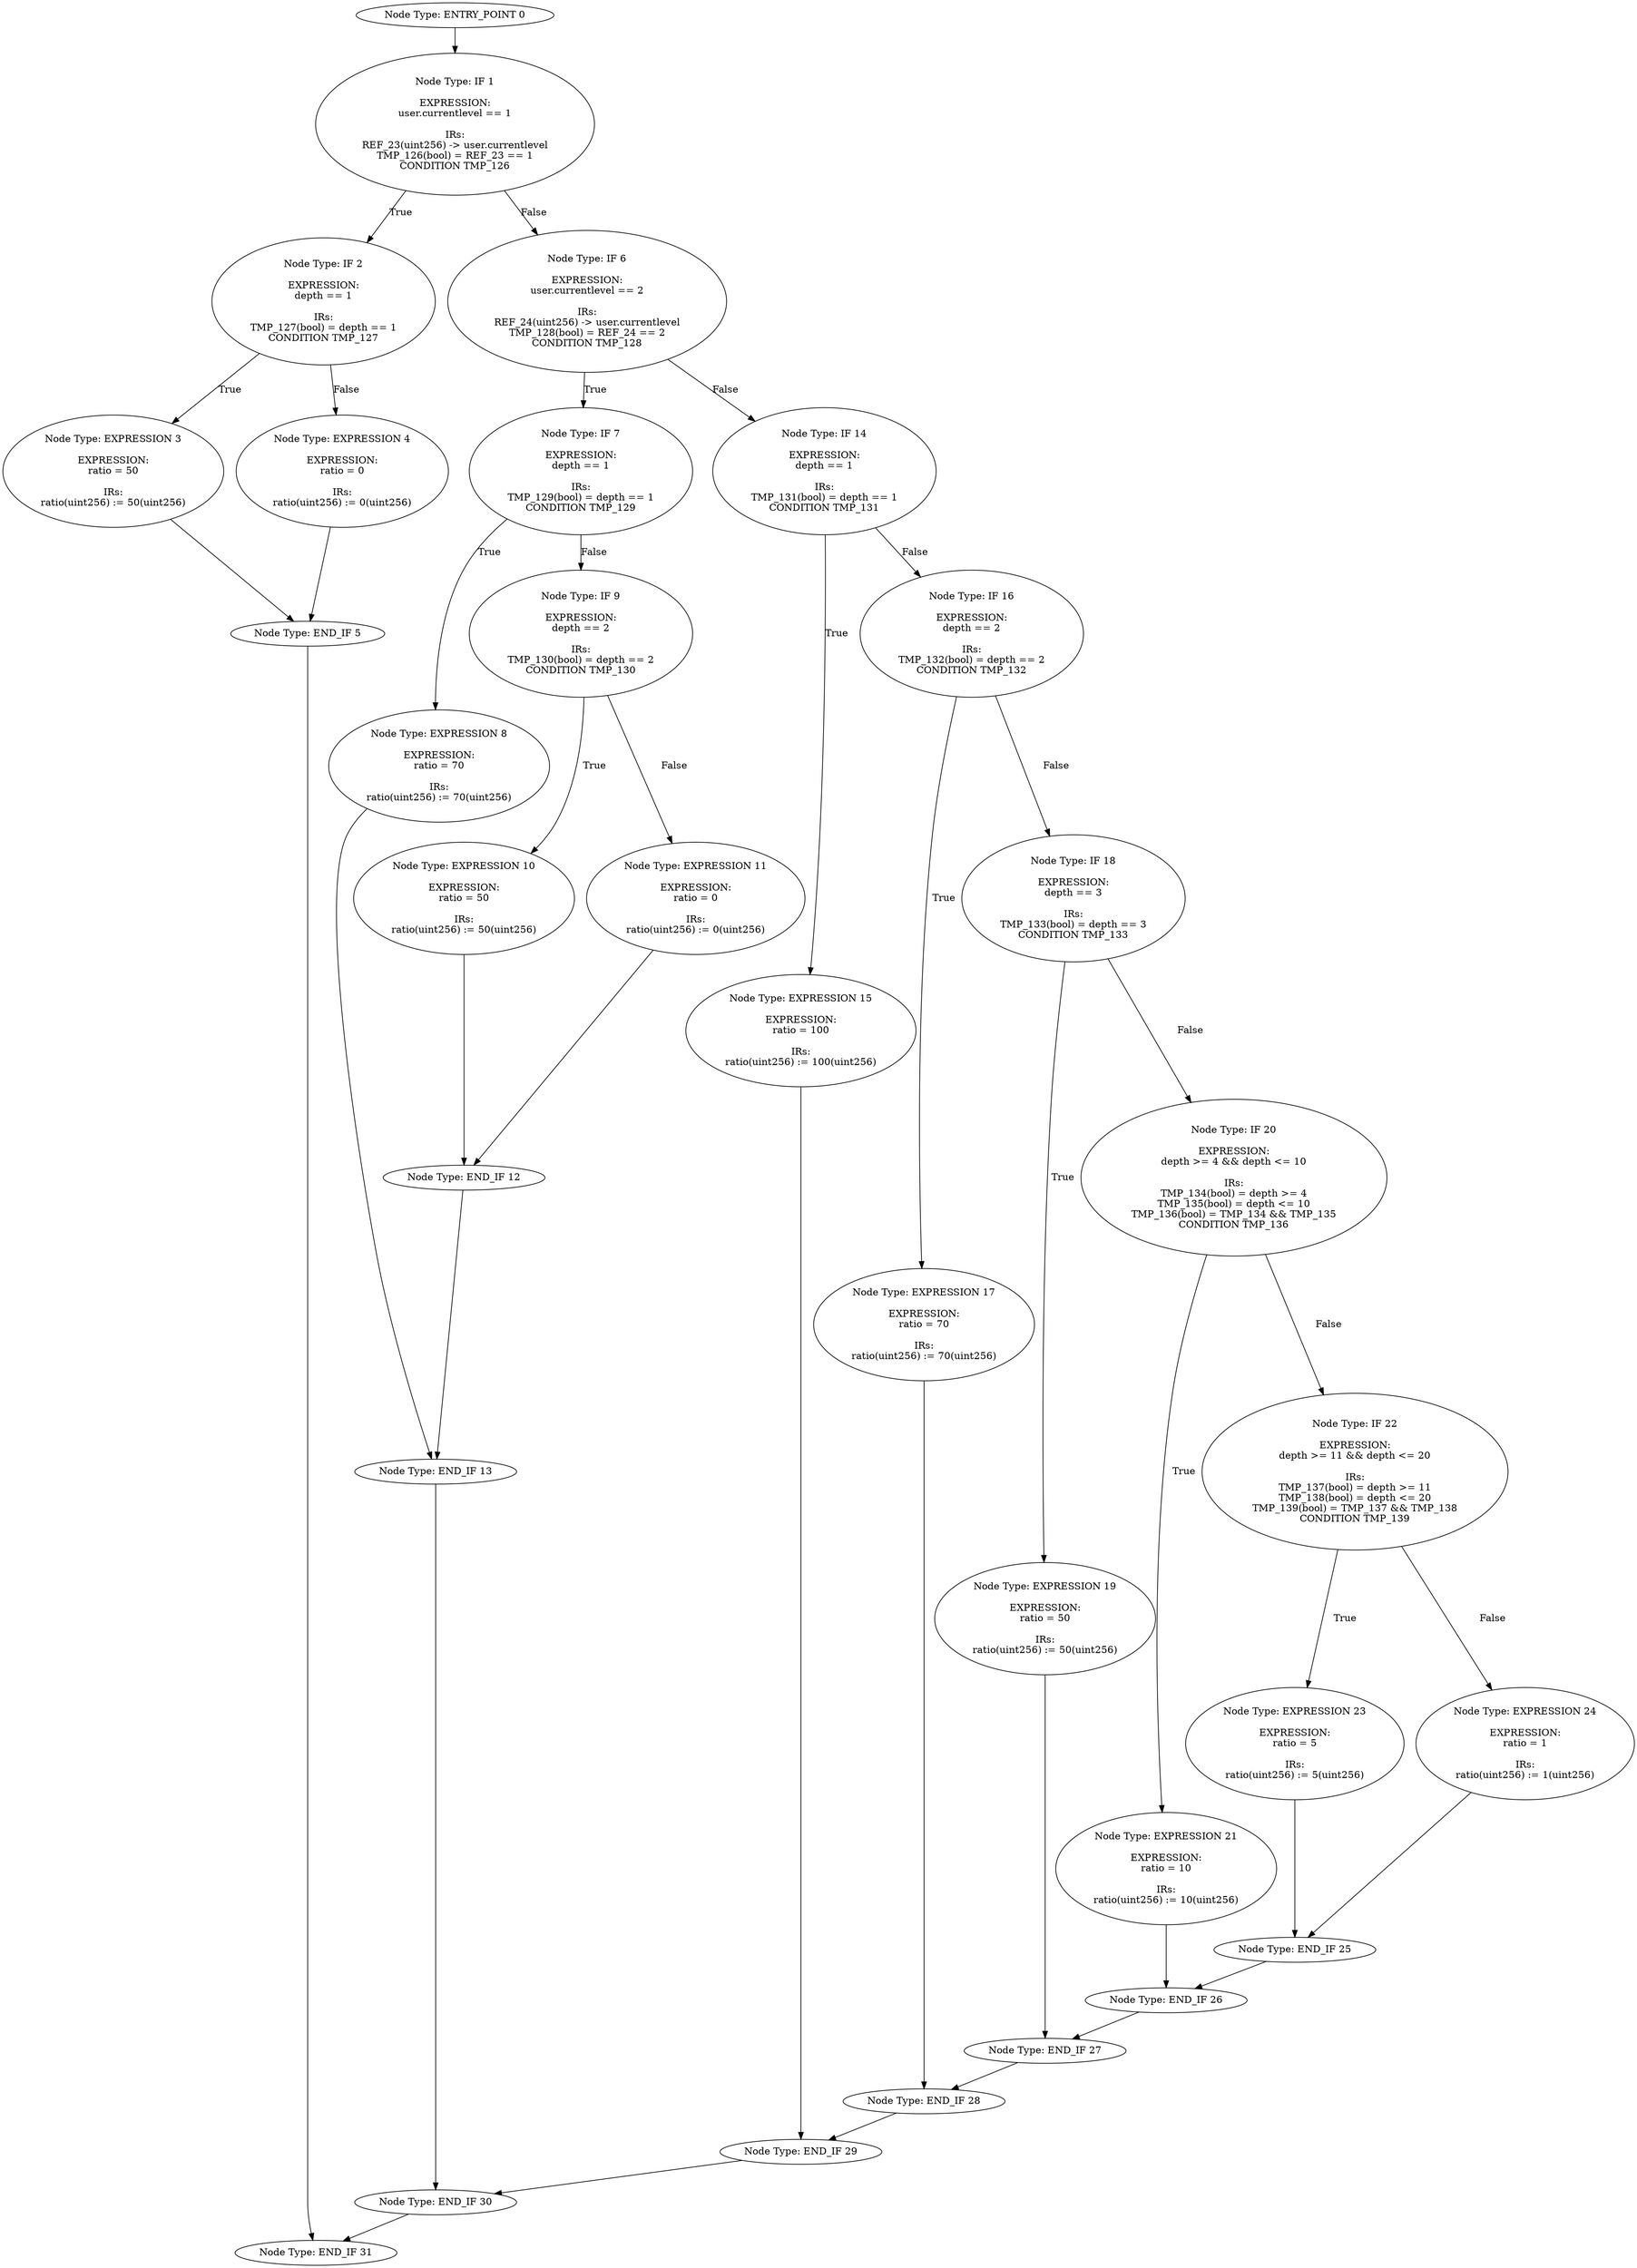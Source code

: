 digraph{
0[label="Node Type: ENTRY_POINT 0
"];
0->1;
1[label="Node Type: IF 1

EXPRESSION:
user.currentlevel == 1

IRs:
REF_23(uint256) -> user.currentlevel
TMP_126(bool) = REF_23 == 1
CONDITION TMP_126"];
1->2[label="True"];
1->6[label="False"];
2[label="Node Type: IF 2

EXPRESSION:
depth == 1

IRs:
TMP_127(bool) = depth == 1
CONDITION TMP_127"];
2->3[label="True"];
2->4[label="False"];
3[label="Node Type: EXPRESSION 3

EXPRESSION:
ratio = 50

IRs:
ratio(uint256) := 50(uint256)"];
3->5;
4[label="Node Type: EXPRESSION 4

EXPRESSION:
ratio = 0

IRs:
ratio(uint256) := 0(uint256)"];
4->5;
5[label="Node Type: END_IF 5
"];
5->31;
6[label="Node Type: IF 6

EXPRESSION:
user.currentlevel == 2

IRs:
REF_24(uint256) -> user.currentlevel
TMP_128(bool) = REF_24 == 2
CONDITION TMP_128"];
6->7[label="True"];
6->14[label="False"];
7[label="Node Type: IF 7

EXPRESSION:
depth == 1

IRs:
TMP_129(bool) = depth == 1
CONDITION TMP_129"];
7->8[label="True"];
7->9[label="False"];
8[label="Node Type: EXPRESSION 8

EXPRESSION:
ratio = 70

IRs:
ratio(uint256) := 70(uint256)"];
8->13;
9[label="Node Type: IF 9

EXPRESSION:
depth == 2

IRs:
TMP_130(bool) = depth == 2
CONDITION TMP_130"];
9->10[label="True"];
9->11[label="False"];
10[label="Node Type: EXPRESSION 10

EXPRESSION:
ratio = 50

IRs:
ratio(uint256) := 50(uint256)"];
10->12;
11[label="Node Type: EXPRESSION 11

EXPRESSION:
ratio = 0

IRs:
ratio(uint256) := 0(uint256)"];
11->12;
12[label="Node Type: END_IF 12
"];
12->13;
13[label="Node Type: END_IF 13
"];
13->30;
14[label="Node Type: IF 14

EXPRESSION:
depth == 1

IRs:
TMP_131(bool) = depth == 1
CONDITION TMP_131"];
14->15[label="True"];
14->16[label="False"];
15[label="Node Type: EXPRESSION 15

EXPRESSION:
ratio = 100

IRs:
ratio(uint256) := 100(uint256)"];
15->29;
16[label="Node Type: IF 16

EXPRESSION:
depth == 2

IRs:
TMP_132(bool) = depth == 2
CONDITION TMP_132"];
16->17[label="True"];
16->18[label="False"];
17[label="Node Type: EXPRESSION 17

EXPRESSION:
ratio = 70

IRs:
ratio(uint256) := 70(uint256)"];
17->28;
18[label="Node Type: IF 18

EXPRESSION:
depth == 3

IRs:
TMP_133(bool) = depth == 3
CONDITION TMP_133"];
18->19[label="True"];
18->20[label="False"];
19[label="Node Type: EXPRESSION 19

EXPRESSION:
ratio = 50

IRs:
ratio(uint256) := 50(uint256)"];
19->27;
20[label="Node Type: IF 20

EXPRESSION:
depth >= 4 && depth <= 10

IRs:
TMP_134(bool) = depth >= 4
TMP_135(bool) = depth <= 10
TMP_136(bool) = TMP_134 && TMP_135
CONDITION TMP_136"];
20->21[label="True"];
20->22[label="False"];
21[label="Node Type: EXPRESSION 21

EXPRESSION:
ratio = 10

IRs:
ratio(uint256) := 10(uint256)"];
21->26;
22[label="Node Type: IF 22

EXPRESSION:
depth >= 11 && depth <= 20

IRs:
TMP_137(bool) = depth >= 11
TMP_138(bool) = depth <= 20
TMP_139(bool) = TMP_137 && TMP_138
CONDITION TMP_139"];
22->23[label="True"];
22->24[label="False"];
23[label="Node Type: EXPRESSION 23

EXPRESSION:
ratio = 5

IRs:
ratio(uint256) := 5(uint256)"];
23->25;
24[label="Node Type: EXPRESSION 24

EXPRESSION:
ratio = 1

IRs:
ratio(uint256) := 1(uint256)"];
24->25;
25[label="Node Type: END_IF 25
"];
25->26;
26[label="Node Type: END_IF 26
"];
26->27;
27[label="Node Type: END_IF 27
"];
27->28;
28[label="Node Type: END_IF 28
"];
28->29;
29[label="Node Type: END_IF 29
"];
29->30;
30[label="Node Type: END_IF 30
"];
30->31;
31[label="Node Type: END_IF 31
"];
}
